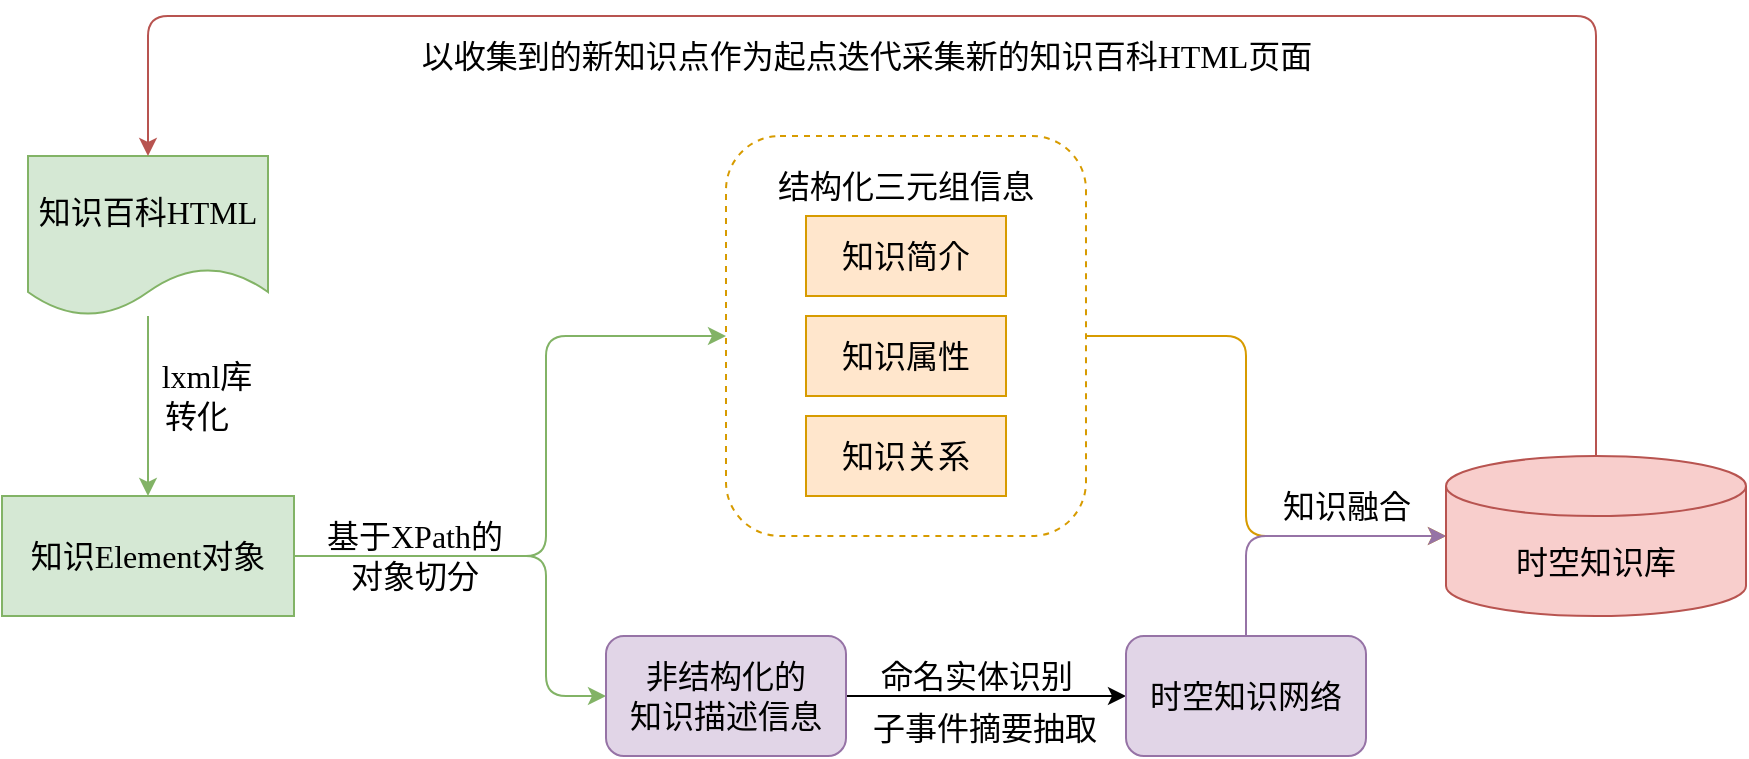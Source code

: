 <mxfile version="17.4.6" type="github">
  <diagram id="4tw8qeyEsVRuTk7O7Lul" name="Page-1">
    <mxGraphModel dx="1422" dy="1907" grid="1" gridSize="10" guides="1" tooltips="1" connect="1" arrows="1" fold="1" page="1" pageScale="1" pageWidth="827" pageHeight="1169" math="0" shadow="0">
      <root>
        <mxCell id="0" />
        <mxCell id="1" parent="0" />
        <mxCell id="9HTEjru-9mZuChVTDgRW-22" style="edgeStyle=orthogonalEdgeStyle;rounded=1;orthogonalLoop=1;jettySize=auto;html=1;exitX=1;exitY=0.5;exitDx=0;exitDy=0;entryX=0;entryY=0.5;entryDx=0;entryDy=0;entryPerimeter=0;fontSize=16;strokeWidth=1;fontStyle=0;fontFamily=Times New Roman;fillColor=#ffe6cc;strokeColor=#d79b00;" parent="1" source="9HTEjru-9mZuChVTDgRW-7" target="9HTEjru-9mZuChVTDgRW-15" edge="1">
          <mxGeometry relative="1" as="geometry">
            <Array as="points">
              <mxPoint x="890" y="120" />
              <mxPoint x="890" y="220" />
            </Array>
          </mxGeometry>
        </mxCell>
        <mxCell id="9HTEjru-9mZuChVTDgRW-7" value="" style="rounded=1;whiteSpace=wrap;html=1;fontSize=16;strokeWidth=1;dashed=1;fontStyle=0;fontFamily=Times New Roman;fillColor=none;strokeColor=#d79b00;" parent="1" vertex="1">
          <mxGeometry x="630" y="20" width="180" height="200" as="geometry" />
        </mxCell>
        <mxCell id="S7mGbZ8-Z7_WYh5AuM9F-3" value="" style="edgeStyle=orthogonalEdgeStyle;rounded=0;orthogonalLoop=1;jettySize=auto;html=1;strokeWidth=1;fontSize=16;fontStyle=0;fontFamily=Times New Roman;fillColor=#d5e8d4;strokeColor=#82b366;" parent="1" source="9HTEjru-9mZuChVTDgRW-1" target="9HTEjru-9mZuChVTDgRW-2" edge="1">
          <mxGeometry relative="1" as="geometry" />
        </mxCell>
        <mxCell id="9HTEjru-9mZuChVTDgRW-1" value="&lt;span style=&quot;font-size: 16px;&quot;&gt;&lt;font style=&quot;font-size: 16px;&quot;&gt;知识百科HTML&lt;/font&gt;&lt;/span&gt;" style="shape=document;whiteSpace=wrap;html=1;boundedLbl=1;strokeWidth=1;fontStyle=0;fontSize=16;fillColor=#d5e8d4;strokeColor=#82b366;fontFamily=Times New Roman;" parent="1" vertex="1">
          <mxGeometry x="281" y="30" width="120" height="80" as="geometry" />
        </mxCell>
        <mxCell id="9HTEjru-9mZuChVTDgRW-10" style="edgeStyle=orthogonalEdgeStyle;rounded=1;orthogonalLoop=1;jettySize=auto;html=1;exitX=1;exitY=0.5;exitDx=0;exitDy=0;entryX=0;entryY=0.5;entryDx=0;entryDy=0;fontSize=16;strokeWidth=1;fontStyle=0;fontFamily=Times New Roman;fillColor=#d5e8d4;strokeColor=#82b366;" parent="1" source="9HTEjru-9mZuChVTDgRW-2" target="9HTEjru-9mZuChVTDgRW-7" edge="1">
          <mxGeometry relative="1" as="geometry">
            <Array as="points">
              <mxPoint x="540" y="230" />
              <mxPoint x="540" y="120" />
            </Array>
          </mxGeometry>
        </mxCell>
        <mxCell id="9HTEjru-9mZuChVTDgRW-12" style="edgeStyle=orthogonalEdgeStyle;rounded=1;orthogonalLoop=1;jettySize=auto;html=1;exitX=1;exitY=0.5;exitDx=0;exitDy=0;entryX=0;entryY=0.5;entryDx=0;entryDy=0;fontSize=16;strokeWidth=1;fontStyle=0;fontFamily=Times New Roman;fillColor=#d5e8d4;strokeColor=#82b366;" parent="1" target="9HTEjru-9mZuChVTDgRW-8" edge="1">
          <mxGeometry relative="1" as="geometry">
            <mxPoint x="411" y="230" as="sourcePoint" />
            <mxPoint x="487" y="320" as="targetPoint" />
            <Array as="points">
              <mxPoint x="540" y="230" />
              <mxPoint x="540" y="300" />
            </Array>
          </mxGeometry>
        </mxCell>
        <mxCell id="9HTEjru-9mZuChVTDgRW-2" value="&lt;span style=&quot;font-size: 16px;&quot;&gt;知识Element对象&lt;/span&gt;" style="rounded=0;whiteSpace=wrap;html=1;fontSize=16;strokeWidth=1;fontStyle=0;fillColor=#d5e8d4;strokeColor=#82b366;fontFamily=Times New Roman;" parent="1" vertex="1">
          <mxGeometry x="268" y="200" width="146" height="60" as="geometry" />
        </mxCell>
        <mxCell id="9HTEjru-9mZuChVTDgRW-4" value="&lt;span style=&quot;font-size: 16px;&quot;&gt;知识简介&lt;/span&gt;" style="rounded=0;whiteSpace=wrap;html=1;fontSize=16;strokeWidth=1;fontStyle=0;fillColor=#ffe6cc;strokeColor=#d79b00;fontFamily=Times New Roman;" parent="1" vertex="1">
          <mxGeometry x="670" y="60" width="100" height="40" as="geometry" />
        </mxCell>
        <mxCell id="9HTEjru-9mZuChVTDgRW-5" value="&lt;span style=&quot;font-size: 16px;&quot;&gt;知识属性&lt;/span&gt;" style="rounded=0;whiteSpace=wrap;html=1;fontSize=16;strokeWidth=1;fontStyle=0;fillColor=#ffe6cc;strokeColor=#d79b00;fontFamily=Times New Roman;" parent="1" vertex="1">
          <mxGeometry x="670" y="110" width="100" height="40" as="geometry" />
        </mxCell>
        <mxCell id="9HTEjru-9mZuChVTDgRW-6" value="&lt;span style=&quot;font-size: 16px;&quot;&gt;知识关系&lt;/span&gt;" style="rounded=0;whiteSpace=wrap;html=1;fontSize=16;strokeWidth=1;fontStyle=0;fillColor=#ffe6cc;strokeColor=#d79b00;fontFamily=Times New Roman;" parent="1" vertex="1">
          <mxGeometry x="670" y="160" width="100" height="40" as="geometry" />
        </mxCell>
        <mxCell id="9HTEjru-9mZuChVTDgRW-13" style="edgeStyle=orthogonalEdgeStyle;rounded=0;orthogonalLoop=1;jettySize=auto;html=1;exitX=1;exitY=0.5;exitDx=0;exitDy=0;entryX=0;entryY=0.5;entryDx=0;entryDy=0;fontSize=16;strokeWidth=1;fontStyle=0;fontFamily=Times New Roman;" parent="1" source="9HTEjru-9mZuChVTDgRW-8" target="9HTEjru-9mZuChVTDgRW-9" edge="1">
          <mxGeometry relative="1" as="geometry" />
        </mxCell>
        <mxCell id="9HTEjru-9mZuChVTDgRW-8" value="&lt;span style=&quot;font-size: 16px;&quot;&gt;非结构化的&lt;br style=&quot;font-size: 16px;&quot;&gt;知识描述信息&lt;/span&gt;" style="rounded=1;whiteSpace=wrap;html=1;fontSize=16;strokeWidth=1;fontStyle=0;fillColor=#e1d5e7;strokeColor=#9673a6;fontFamily=Times New Roman;" parent="1" vertex="1">
          <mxGeometry x="570" y="270" width="120" height="60" as="geometry" />
        </mxCell>
        <mxCell id="9HTEjru-9mZuChVTDgRW-23" style="edgeStyle=orthogonalEdgeStyle;rounded=1;orthogonalLoop=1;jettySize=auto;html=1;exitX=0.5;exitY=0;exitDx=0;exitDy=0;entryX=0;entryY=0.5;entryDx=0;entryDy=0;entryPerimeter=0;fontSize=16;strokeWidth=1;fontStyle=0;fontFamily=Times New Roman;fillColor=#e1d5e7;strokeColor=#9673a6;" parent="1" source="9HTEjru-9mZuChVTDgRW-9" target="9HTEjru-9mZuChVTDgRW-15" edge="1">
          <mxGeometry relative="1" as="geometry" />
        </mxCell>
        <mxCell id="9HTEjru-9mZuChVTDgRW-9" value="&lt;span style=&quot;font-size: 16px;&quot;&gt;&lt;span style=&quot;font-size: 16px;&quot;&gt;时空知识网络&lt;/span&gt;&lt;/span&gt;" style="rounded=1;whiteSpace=wrap;html=1;fontSize=16;strokeWidth=1;fontStyle=0;fillColor=#e1d5e7;strokeColor=#9673a6;fontFamily=Times New Roman;" parent="1" vertex="1">
          <mxGeometry x="830" y="270" width="120" height="60" as="geometry" />
        </mxCell>
        <mxCell id="9HTEjru-9mZuChVTDgRW-14" value="&lt;span style=&quot;font-size: 16px;&quot;&gt;结构化三元组信息&lt;/span&gt;" style="text;html=1;strokeColor=none;fillColor=none;align=center;verticalAlign=middle;whiteSpace=wrap;rounded=0;fontSize=16;fontStyle=0;strokeWidth=1;fontFamily=Times New Roman;" parent="1" vertex="1">
          <mxGeometry x="645" y="30" width="150" height="30" as="geometry" />
        </mxCell>
        <mxCell id="9HTEjru-9mZuChVTDgRW-18" style="edgeStyle=orthogonalEdgeStyle;rounded=1;orthogonalLoop=1;jettySize=auto;html=1;exitX=0.5;exitY=0;exitDx=0;exitDy=0;exitPerimeter=0;entryX=0.5;entryY=0;entryDx=0;entryDy=0;fontSize=16;strokeWidth=1;fontStyle=0;fontFamily=Times New Roman;fillColor=#f8cecc;strokeColor=#b85450;" parent="1" source="9HTEjru-9mZuChVTDgRW-15" target="9HTEjru-9mZuChVTDgRW-1" edge="1">
          <mxGeometry relative="1" as="geometry">
            <Array as="points">
              <mxPoint x="1065" y="-40" />
              <mxPoint x="341" y="-40" />
            </Array>
          </mxGeometry>
        </mxCell>
        <mxCell id="9HTEjru-9mZuChVTDgRW-15" value="&lt;span style=&quot;font-size: 16px;&quot;&gt;&lt;font style=&quot;font-size: 16px&quot;&gt;时空知识库&lt;/font&gt;&lt;/span&gt;" style="shape=cylinder3;whiteSpace=wrap;html=1;boundedLbl=1;backgroundOutline=1;size=15;fontSize=16;strokeWidth=1;fontStyle=0;fillColor=#f8cecc;strokeColor=#b85450;fontFamily=Times New Roman;" parent="1" vertex="1">
          <mxGeometry x="990" y="180" width="150" height="80" as="geometry" />
        </mxCell>
        <mxCell id="9HTEjru-9mZuChVTDgRW-19" value="&lt;span style=&quot;font-size: 16px;&quot;&gt;lxml库&lt;/span&gt;" style="text;html=1;align=center;verticalAlign=middle;resizable=0;points=[];autosize=1;strokeColor=none;fillColor=none;fontSize=16;fontStyle=0;strokeWidth=1;fontFamily=Times New Roman;" parent="1" vertex="1">
          <mxGeometry x="340" y="130" width="60" height="20" as="geometry" />
        </mxCell>
        <mxCell id="9HTEjru-9mZuChVTDgRW-20" value="&lt;span style=&quot;font-size: 16px;&quot;&gt;转化&lt;/span&gt;" style="text;html=1;align=center;verticalAlign=middle;resizable=0;points=[];autosize=1;strokeColor=none;fillColor=none;fontSize=16;fontStyle=0;strokeWidth=1;fontFamily=Times New Roman;" parent="1" vertex="1">
          <mxGeometry x="340" y="150" width="50" height="20" as="geometry" />
        </mxCell>
        <mxCell id="9HTEjru-9mZuChVTDgRW-21" value="基于XPath的&lt;br style=&quot;font-size: 16px;&quot;&gt;对象切分" style="text;html=1;strokeColor=none;fillColor=none;align=center;verticalAlign=middle;whiteSpace=wrap;rounded=0;fontSize=16;fontStyle=0;strokeWidth=1;fontFamily=Times New Roman;" parent="1" vertex="1">
          <mxGeometry x="400" y="215" width="149" height="30" as="geometry" />
        </mxCell>
        <mxCell id="9HTEjru-9mZuChVTDgRW-25" value="&lt;span style=&quot;font-size: 16px;&quot;&gt;命名实体识别&lt;/span&gt;" style="text;html=1;align=center;verticalAlign=middle;resizable=0;points=[];autosize=1;strokeColor=none;fillColor=none;fontSize=16;fontStyle=0;strokeWidth=1;fontFamily=Times New Roman;" parent="1" vertex="1">
          <mxGeometry x="700" y="280" width="110" height="20" as="geometry" />
        </mxCell>
        <mxCell id="9HTEjru-9mZuChVTDgRW-26" value="&lt;span style=&quot;font-size: 16px;&quot;&gt;子事件摘要抽取&lt;/span&gt;" style="text;html=1;align=center;verticalAlign=middle;resizable=0;points=[];autosize=1;strokeColor=none;fillColor=none;fontSize=16;fontStyle=0;strokeWidth=1;fontFamily=Times New Roman;" parent="1" vertex="1">
          <mxGeometry x="694" y="306" width="130" height="20" as="geometry" />
        </mxCell>
        <mxCell id="9HTEjru-9mZuChVTDgRW-27" value="&lt;span style=&quot;font-size: 16px;&quot;&gt;知识融合&lt;/span&gt;" style="text;html=1;align=center;verticalAlign=middle;resizable=0;points=[];autosize=1;strokeColor=none;fillColor=none;fontSize=16;fontStyle=0;strokeWidth=1;fontFamily=Times New Roman;" parent="1" vertex="1">
          <mxGeometry x="900" y="195" width="80" height="20" as="geometry" />
        </mxCell>
        <mxCell id="9HTEjru-9mZuChVTDgRW-28" value="&lt;span style=&quot;font-size: 16px;&quot;&gt;以收集到的新知识点作为起点迭代采集新的知识百科HTML页面&lt;/span&gt;" style="text;html=1;align=center;verticalAlign=middle;resizable=0;points=[];autosize=1;strokeColor=none;fillColor=none;fontSize=16;fontStyle=0;strokeWidth=1;fontFamily=Times New Roman;" parent="1" vertex="1">
          <mxGeometry x="470" y="-30" width="460" height="20" as="geometry" />
        </mxCell>
        <mxCell id="4UL7_3U-5SAq4ibPVlkB-1" style="edgeStyle=none;rounded=1;comic=0;sketch=0;jumpStyle=none;orthogonalLoop=1;jettySize=auto;html=1;exitX=0.5;exitY=0;exitDx=0;exitDy=0;shadow=0;fontFamily=Times New Roman;fontSize=16;strokeWidth=1;" edge="1" parent="1" source="9HTEjru-9mZuChVTDgRW-21" target="9HTEjru-9mZuChVTDgRW-21">
          <mxGeometry relative="1" as="geometry" />
        </mxCell>
      </root>
    </mxGraphModel>
  </diagram>
</mxfile>
